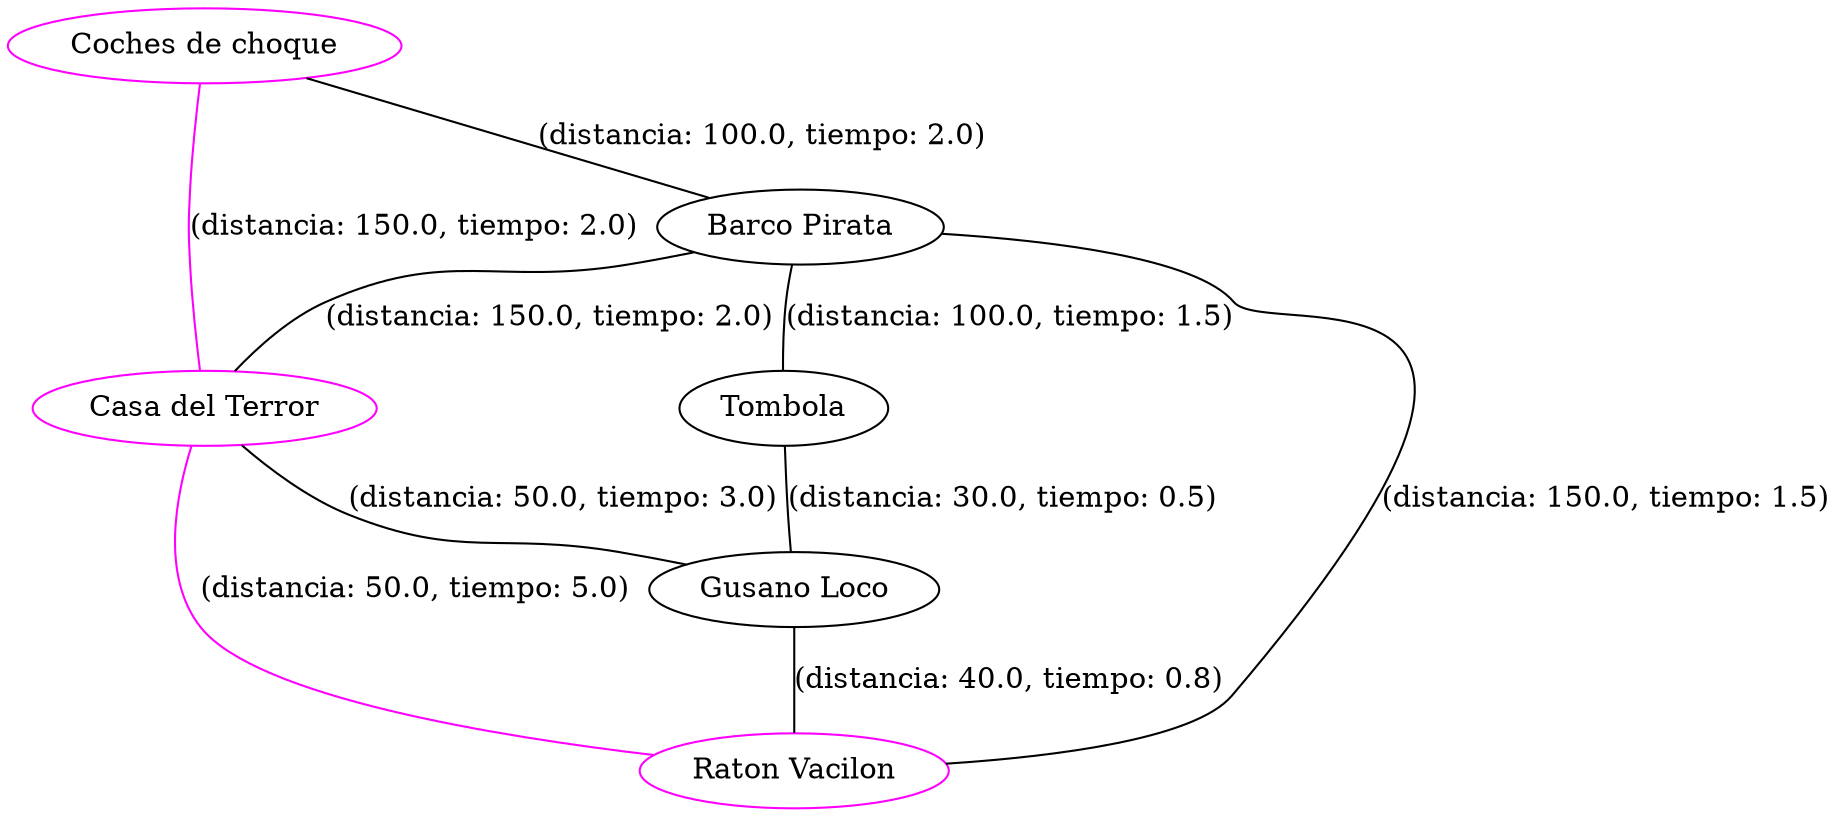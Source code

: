 strict graph G {
  1 [ label="Barco Pirata" ];
  2 [ color="magenta" label="Casa del Terror" ];
  3 [ label="Tombola" ];
  4 [ label="Gusano Loco" ];
  5 [ color="magenta" label="Raton Vacilon" ];
  6 [ color="magenta" label="Coches de choque" ];
  1 -- 2 [ label="(distancia: 150.0, tiempo: 2.0)" ];
  1 -- 3 [ label="(distancia: 100.0, tiempo: 1.5)" ];
  1 -- 5 [ label="(distancia: 150.0, tiempo: 1.5)" ];
  2 -- 5 [ color="magenta" label="(distancia: 50.0, tiempo: 5.0)" ];
  3 -- 4 [ label="(distancia: 30.0, tiempo: 0.5)" ];
  4 -- 5 [ label="(distancia: 40.0, tiempo: 0.8)" ];
  6 -- 2 [ color="magenta" label="(distancia: 150.0, tiempo: 2.0)" ];
  6 -- 1 [ label="(distancia: 100.0, tiempo: 2.0)" ];
  2 -- 4 [ label="(distancia: 50.0, tiempo: 3.0)" ];
}
